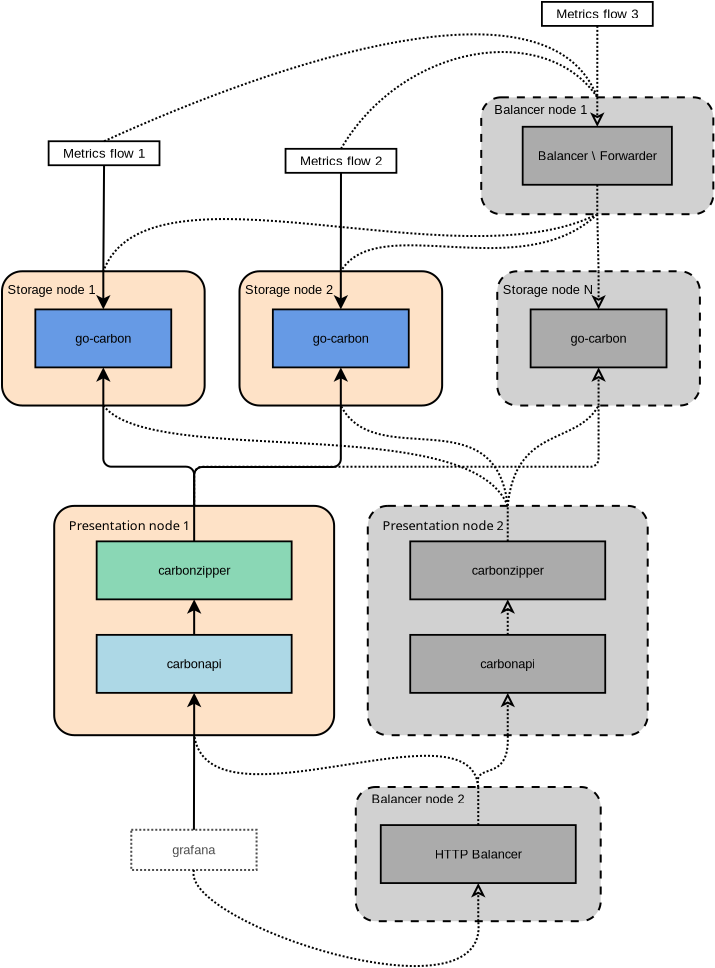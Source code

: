 <?xml version="1.0" encoding="UTF-8"?>
<dia:diagram xmlns:dia="http://www.lysator.liu.se/~alla/dia/">
  <dia:layer name="Фон" visible="true" active="true">
    <dia:group>
      <dia:group>
        <dia:object type="Standard - Box" version="0" id="O0">
          <dia:attribute name="obj_pos">
            <dia:point val="4.703,-133.332"/>
          </dia:attribute>
          <dia:attribute name="obj_bb">
            <dia:rectangle val="4.653,-133.382;11.018,-131.272"/>
          </dia:attribute>
          <dia:attribute name="elem_corner">
            <dia:point val="4.703,-133.332"/>
          </dia:attribute>
          <dia:attribute name="elem_width">
            <dia:real val="6.265"/>
          </dia:attribute>
          <dia:attribute name="elem_height">
            <dia:real val="2.01"/>
          </dia:attribute>
          <dia:attribute name="border_width">
            <dia:real val="0.1"/>
          </dia:attribute>
          <dia:attribute name="border_color">
            <dia:color val="#4d4d4d"/>
          </dia:attribute>
          <dia:attribute name="show_background">
            <dia:boolean val="true"/>
          </dia:attribute>
          <dia:attribute name="line_style">
            <dia:enum val="4"/>
          </dia:attribute>
        </dia:object>
        <dia:object type="Standard - Text" version="1" id="O1">
          <dia:attribute name="obj_pos">
            <dia:point val="7.835,-132.327"/>
          </dia:attribute>
          <dia:attribute name="obj_bb">
            <dia:rectangle val="6.753,-132.684;8.918,-131.969"/>
          </dia:attribute>
          <dia:attribute name="text">
            <dia:composite type="text">
              <dia:attribute name="string">
                <dia:string>#grafana#</dia:string>
              </dia:attribute>
              <dia:attribute name="font">
                <dia:font family="Arial" style="0" name="Helvetica"/>
              </dia:attribute>
              <dia:attribute name="height">
                <dia:real val="0.8"/>
              </dia:attribute>
              <dia:attribute name="pos">
                <dia:point val="7.835,-132.104"/>
              </dia:attribute>
              <dia:attribute name="color">
                <dia:color val="#4d4d4d"/>
              </dia:attribute>
              <dia:attribute name="alignment">
                <dia:enum val="1"/>
              </dia:attribute>
            </dia:composite>
          </dia:attribute>
          <dia:attribute name="valign">
            <dia:enum val="2"/>
          </dia:attribute>
          <dia:connections>
            <dia:connection handle="0" to="O0" connection="8"/>
          </dia:connections>
        </dia:object>
      </dia:group>
      <dia:object type="Standard - Line" version="0" id="O2">
        <dia:attribute name="obj_pos">
          <dia:point val="28.003,-169.955"/>
        </dia:attribute>
        <dia:attribute name="obj_bb">
          <dia:rectangle val="27.642,-170.005;28.365,-168.371"/>
        </dia:attribute>
        <dia:attribute name="conn_endpoints">
          <dia:point val="28.003,-169.955"/>
          <dia:point val="28.003,-168.483"/>
        </dia:attribute>
        <dia:attribute name="numcp">
          <dia:int val="1"/>
        </dia:attribute>
        <dia:attribute name="line_style">
          <dia:enum val="4"/>
        </dia:attribute>
        <dia:attribute name="end_arrow">
          <dia:enum val="22"/>
        </dia:attribute>
        <dia:attribute name="end_arrow_length">
          <dia:real val="0.5"/>
        </dia:attribute>
        <dia:attribute name="end_arrow_width">
          <dia:real val="0.5"/>
        </dia:attribute>
      </dia:object>
      <dia:object type="Standard - Line" version="0" id="O3">
        <dia:attribute name="obj_pos">
          <dia:point val="28.003,-165.583"/>
        </dia:attribute>
        <dia:attribute name="obj_bb">
          <dia:rectangle val="27.953,-165.633;28.053,-164.06"/>
        </dia:attribute>
        <dia:attribute name="conn_endpoints">
          <dia:point val="28.003,-165.583"/>
          <dia:point val="28.003,-164.11"/>
        </dia:attribute>
        <dia:attribute name="numcp">
          <dia:int val="1"/>
        </dia:attribute>
        <dia:attribute name="line_style">
          <dia:enum val="4"/>
        </dia:attribute>
      </dia:object>
      <dia:group>
        <dia:object type="Standard - Box" version="0" id="O4">
          <dia:attribute name="obj_pos">
            <dia:point val="15.929,-135.472"/>
          </dia:attribute>
          <dia:attribute name="obj_bb">
            <dia:rectangle val="15.879,-135.522;28.224,-128.711"/>
          </dia:attribute>
          <dia:attribute name="elem_corner">
            <dia:point val="15.929,-135.472"/>
          </dia:attribute>
          <dia:attribute name="elem_width">
            <dia:real val="12.245"/>
          </dia:attribute>
          <dia:attribute name="elem_height">
            <dia:real val="6.711"/>
          </dia:attribute>
          <dia:attribute name="border_width">
            <dia:real val="0.1"/>
          </dia:attribute>
          <dia:attribute name="inner_color">
            <dia:color val="#d1d1d1"/>
          </dia:attribute>
          <dia:attribute name="show_background">
            <dia:boolean val="true"/>
          </dia:attribute>
          <dia:attribute name="line_style">
            <dia:enum val="1"/>
          </dia:attribute>
          <dia:attribute name="dashlength">
            <dia:real val="0.4"/>
          </dia:attribute>
          <dia:attribute name="corner_radius">
            <dia:real val="1"/>
          </dia:attribute>
        </dia:object>
        <dia:object type="Standard - Text" version="1" id="O5">
          <dia:attribute name="obj_pos">
            <dia:point val="16.71,-134.651"/>
          </dia:attribute>
          <dia:attribute name="obj_bb">
            <dia:rectangle val="16.71,-135.231;21.363,-134.516"/>
          </dia:attribute>
          <dia:attribute name="text">
            <dia:composite type="text">
              <dia:attribute name="string">
                <dia:string>#Balancer node 2#</dia:string>
              </dia:attribute>
              <dia:attribute name="font">
                <dia:font family="Arial" style="0" name="Helvetica"/>
              </dia:attribute>
              <dia:attribute name="height">
                <dia:real val="0.8"/>
              </dia:attribute>
              <dia:attribute name="pos">
                <dia:point val="16.71,-134.651"/>
              </dia:attribute>
              <dia:attribute name="color">
                <dia:color val="#000000"/>
              </dia:attribute>
              <dia:attribute name="alignment">
                <dia:enum val="0"/>
              </dia:attribute>
            </dia:composite>
          </dia:attribute>
          <dia:attribute name="valign">
            <dia:enum val="3"/>
          </dia:attribute>
        </dia:object>
        <dia:group>
          <dia:object type="Standard - Box" version="0" id="O6">
            <dia:attribute name="obj_pos">
              <dia:point val="17.177,-133.567"/>
            </dia:attribute>
            <dia:attribute name="obj_bb">
              <dia:rectangle val="17.132,-133.612;26.972,-130.622"/>
            </dia:attribute>
            <dia:attribute name="elem_corner">
              <dia:point val="17.177,-133.567"/>
            </dia:attribute>
            <dia:attribute name="elem_width">
              <dia:real val="9.75"/>
            </dia:attribute>
            <dia:attribute name="elem_height">
              <dia:real val="2.9"/>
            </dia:attribute>
            <dia:attribute name="border_width">
              <dia:real val="0.09"/>
            </dia:attribute>
            <dia:attribute name="inner_color">
              <dia:color val="#ababab"/>
            </dia:attribute>
            <dia:attribute name="show_background">
              <dia:boolean val="true"/>
            </dia:attribute>
          </dia:object>
          <dia:object type="Standard - Text" version="1" id="O7">
            <dia:attribute name="obj_pos">
              <dia:point val="22.052,-132.117"/>
            </dia:attribute>
            <dia:attribute name="obj_bb">
              <dia:rectangle val="19.867,-132.474;24.237,-131.759"/>
            </dia:attribute>
            <dia:attribute name="text">
              <dia:composite type="text">
                <dia:attribute name="string">
                  <dia:string>#HTTP Balancer#</dia:string>
                </dia:attribute>
                <dia:attribute name="font">
                  <dia:font family="Arial" style="0" name="Helvetica"/>
                </dia:attribute>
                <dia:attribute name="height">
                  <dia:real val="0.8"/>
                </dia:attribute>
                <dia:attribute name="pos">
                  <dia:point val="22.052,-131.894"/>
                </dia:attribute>
                <dia:attribute name="color">
                  <dia:color val="#000000"/>
                </dia:attribute>
                <dia:attribute name="alignment">
                  <dia:enum val="1"/>
                </dia:attribute>
              </dia:composite>
            </dia:attribute>
            <dia:attribute name="valign">
              <dia:enum val="2"/>
            </dia:attribute>
            <dia:connections>
              <dia:connection handle="0" to="O6" connection="8"/>
            </dia:connections>
          </dia:object>
        </dia:group>
        <dia:object type="Standard - Line" version="0" id="O8">
          <dia:attribute name="obj_pos">
            <dia:point val="22.052,-133.567"/>
          </dia:attribute>
          <dia:attribute name="obj_bb">
            <dia:rectangle val="22.002,-135.522;22.102,-133.517"/>
          </dia:attribute>
          <dia:attribute name="conn_endpoints">
            <dia:point val="22.052,-133.567"/>
            <dia:point val="22.052,-135.472"/>
          </dia:attribute>
          <dia:attribute name="numcp">
            <dia:int val="1"/>
          </dia:attribute>
          <dia:attribute name="line_style">
            <dia:enum val="4"/>
          </dia:attribute>
          <dia:connections>
            <dia:connection handle="1" to="O4" connection="1"/>
          </dia:connections>
        </dia:object>
        <dia:object type="Standard - Line" version="0" id="O9">
          <dia:attribute name="obj_pos">
            <dia:point val="22.052,-128.761"/>
          </dia:attribute>
          <dia:attribute name="obj_bb">
            <dia:rectangle val="21.69,-130.778;22.413,-128.711"/>
          </dia:attribute>
          <dia:attribute name="conn_endpoints">
            <dia:point val="22.052,-128.761"/>
            <dia:point val="22.052,-130.667"/>
          </dia:attribute>
          <dia:attribute name="numcp">
            <dia:int val="1"/>
          </dia:attribute>
          <dia:attribute name="line_style">
            <dia:enum val="4"/>
          </dia:attribute>
          <dia:attribute name="end_arrow">
            <dia:enum val="23"/>
          </dia:attribute>
          <dia:attribute name="end_arrow_length">
            <dia:real val="0.5"/>
          </dia:attribute>
          <dia:attribute name="end_arrow_width">
            <dia:real val="0.5"/>
          </dia:attribute>
          <dia:connections>
            <dia:connection handle="0" to="O4" connection="6"/>
          </dia:connections>
        </dia:object>
      </dia:group>
      <dia:group>
        <dia:object type="Standard - Box" version="0" id="O10">
          <dia:attribute name="obj_pos">
            <dia:point val="0.57,-167.759"/>
          </dia:attribute>
          <dia:attribute name="obj_bb">
            <dia:rectangle val="0.525,-167.804;6.159,-166.514"/>
          </dia:attribute>
          <dia:attribute name="elem_corner">
            <dia:point val="0.57,-167.759"/>
          </dia:attribute>
          <dia:attribute name="elem_width">
            <dia:real val="5.544"/>
          </dia:attribute>
          <dia:attribute name="elem_height">
            <dia:real val="1.2"/>
          </dia:attribute>
          <dia:attribute name="border_width">
            <dia:real val="0.09"/>
          </dia:attribute>
          <dia:attribute name="show_background">
            <dia:boolean val="true"/>
          </dia:attribute>
        </dia:object>
        <dia:object type="Standard - Text" version="1" id="O11">
          <dia:attribute name="obj_pos">
            <dia:point val="3.342,-167.159"/>
          </dia:attribute>
          <dia:attribute name="obj_bb">
            <dia:rectangle val="1.316,-167.529;5.368,-166.789"/>
          </dia:attribute>
          <dia:attribute name="text">
            <dia:composite type="text">
              <dia:attribute name="string">
                <dia:string>#Metrics flow 1#</dia:string>
              </dia:attribute>
              <dia:attribute name="font">
                <dia:font family="Arial" style="0" name="Helvetica"/>
              </dia:attribute>
              <dia:attribute name="height">
                <dia:real val="0.828"/>
              </dia:attribute>
              <dia:attribute name="pos">
                <dia:point val="3.342,-166.929"/>
              </dia:attribute>
              <dia:attribute name="color">
                <dia:color val="#000000"/>
              </dia:attribute>
              <dia:attribute name="alignment">
                <dia:enum val="1"/>
              </dia:attribute>
            </dia:composite>
          </dia:attribute>
          <dia:attribute name="valign">
            <dia:enum val="2"/>
          </dia:attribute>
          <dia:connections>
            <dia:connection handle="0" to="O10" connection="8"/>
          </dia:connections>
        </dia:object>
      </dia:group>
      <dia:group>
        <dia:object type="Standard - Box" version="0" id="O12">
          <dia:attribute name="obj_pos">
            <dia:point val="12.416,-167.38"/>
          </dia:attribute>
          <dia:attribute name="obj_bb">
            <dia:rectangle val="12.371,-167.425;18.005,-166.136"/>
          </dia:attribute>
          <dia:attribute name="elem_corner">
            <dia:point val="12.416,-167.38"/>
          </dia:attribute>
          <dia:attribute name="elem_width">
            <dia:real val="5.544"/>
          </dia:attribute>
          <dia:attribute name="elem_height">
            <dia:real val="1.2"/>
          </dia:attribute>
          <dia:attribute name="border_width">
            <dia:real val="0.09"/>
          </dia:attribute>
          <dia:attribute name="show_background">
            <dia:boolean val="true"/>
          </dia:attribute>
        </dia:object>
        <dia:object type="Standard - Text" version="1" id="O13">
          <dia:attribute name="obj_pos">
            <dia:point val="15.188,-166.781"/>
          </dia:attribute>
          <dia:attribute name="obj_bb">
            <dia:rectangle val="13.162,-167.151;17.214,-166.411"/>
          </dia:attribute>
          <dia:attribute name="text">
            <dia:composite type="text">
              <dia:attribute name="string">
                <dia:string>#Metrics flow 2#</dia:string>
              </dia:attribute>
              <dia:attribute name="font">
                <dia:font family="Arial" style="0" name="Helvetica"/>
              </dia:attribute>
              <dia:attribute name="height">
                <dia:real val="0.828"/>
              </dia:attribute>
              <dia:attribute name="pos">
                <dia:point val="15.188,-166.551"/>
              </dia:attribute>
              <dia:attribute name="color">
                <dia:color val="#000000"/>
              </dia:attribute>
              <dia:attribute name="alignment">
                <dia:enum val="1"/>
              </dia:attribute>
            </dia:composite>
          </dia:attribute>
          <dia:attribute name="valign">
            <dia:enum val="2"/>
          </dia:attribute>
          <dia:connections>
            <dia:connection handle="0" to="O12" connection="8"/>
          </dia:connections>
        </dia:object>
      </dia:group>
      <dia:object type="Standard - Line" version="0" id="O14">
        <dia:attribute name="obj_pos">
          <dia:point val="3.305,-154.546"/>
        </dia:attribute>
        <dia:attribute name="obj_bb">
          <dia:rectangle val="2.943,-156.563;3.666,-154.496"/>
        </dia:attribute>
        <dia:attribute name="conn_endpoints">
          <dia:point val="3.305,-154.546"/>
          <dia:point val="3.305,-156.451"/>
        </dia:attribute>
        <dia:attribute name="numcp">
          <dia:int val="1"/>
        </dia:attribute>
        <dia:attribute name="end_arrow">
          <dia:enum val="22"/>
        </dia:attribute>
        <dia:attribute name="end_arrow_length">
          <dia:real val="0.5"/>
        </dia:attribute>
        <dia:attribute name="end_arrow_width">
          <dia:real val="0.5"/>
        </dia:attribute>
      </dia:object>
      <dia:object type="Standard - Line" version="0" id="O15">
        <dia:attribute name="obj_pos">
          <dia:point val="3.305,-161.257"/>
        </dia:attribute>
        <dia:attribute name="obj_bb">
          <dia:rectangle val="2.943,-161.307;3.666,-159.24"/>
        </dia:attribute>
        <dia:attribute name="conn_endpoints">
          <dia:point val="3.305,-161.257"/>
          <dia:point val="3.305,-159.351"/>
        </dia:attribute>
        <dia:attribute name="numcp">
          <dia:int val="1"/>
        </dia:attribute>
        <dia:attribute name="end_arrow">
          <dia:enum val="22"/>
        </dia:attribute>
        <dia:attribute name="end_arrow_length">
          <dia:real val="0.5"/>
        </dia:attribute>
        <dia:attribute name="end_arrow_width">
          <dia:real val="0.5"/>
        </dia:attribute>
      </dia:object>
      <dia:object type="Standard - ZigZagLine" version="1" id="O16">
        <dia:attribute name="obj_pos">
          <dia:point val="7.847,-149.527"/>
        </dia:attribute>
        <dia:attribute name="obj_bb">
          <dia:rectangle val="3.255,-154.596;7.897,-149.477"/>
        </dia:attribute>
        <dia:attribute name="orth_points">
          <dia:point val="7.847,-149.527"/>
          <dia:point val="7.847,-151.486"/>
          <dia:point val="3.305,-151.486"/>
          <dia:point val="3.305,-154.546"/>
        </dia:attribute>
        <dia:attribute name="orth_orient">
          <dia:enum val="1"/>
          <dia:enum val="0"/>
          <dia:enum val="1"/>
        </dia:attribute>
        <dia:attribute name="autorouting">
          <dia:boolean val="false"/>
        </dia:attribute>
        <dia:attribute name="corner_radius">
          <dia:real val="0.4"/>
        </dia:attribute>
      </dia:object>
      <dia:object type="Standard - ZigZagLine" version="1" id="O17">
        <dia:attribute name="obj_pos">
          <dia:point val="7.847,-149.527"/>
        </dia:attribute>
        <dia:attribute name="obj_bb">
          <dia:rectangle val="7.797,-154.596;15.23,-149.477"/>
        </dia:attribute>
        <dia:attribute name="orth_points">
          <dia:point val="7.847,-149.527"/>
          <dia:point val="7.847,-151.471"/>
          <dia:point val="15.18,-151.471"/>
          <dia:point val="15.18,-154.546"/>
        </dia:attribute>
        <dia:attribute name="orth_orient">
          <dia:enum val="1"/>
          <dia:enum val="0"/>
          <dia:enum val="1"/>
        </dia:attribute>
        <dia:attribute name="autorouting">
          <dia:boolean val="false"/>
        </dia:attribute>
        <dia:attribute name="corner_radius">
          <dia:real val="0.4"/>
        </dia:attribute>
      </dia:object>
      <dia:object type="Standard - ZigZagLine" version="1" id="O18">
        <dia:attribute name="obj_pos">
          <dia:point val="7.847,-149.527"/>
        </dia:attribute>
        <dia:attribute name="obj_bb">
          <dia:rectangle val="7.797,-154.596;28.118,-149.477"/>
        </dia:attribute>
        <dia:attribute name="orth_points">
          <dia:point val="7.847,-149.527"/>
          <dia:point val="7.847,-151.483"/>
          <dia:point val="28.068,-151.483"/>
          <dia:point val="28.068,-154.546"/>
        </dia:attribute>
        <dia:attribute name="orth_orient">
          <dia:enum val="1"/>
          <dia:enum val="0"/>
          <dia:enum val="1"/>
        </dia:attribute>
        <dia:attribute name="autorouting">
          <dia:boolean val="false"/>
        </dia:attribute>
        <dia:attribute name="line_style">
          <dia:enum val="4"/>
        </dia:attribute>
        <dia:attribute name="corner_radius">
          <dia:real val="0.4"/>
        </dia:attribute>
      </dia:object>
      <dia:object type="Standard - BezierLine" version="0" id="O19">
        <dia:attribute name="obj_pos">
          <dia:point val="23.526,-149.527"/>
        </dia:attribute>
        <dia:attribute name="obj_bb">
          <dia:rectangle val="15.112,-154.613;23.581,-149.472"/>
        </dia:attribute>
        <dia:attribute name="bez_points">
          <dia:point val="23.526,-149.527"/>
          <dia:point val="22.919,-155.001"/>
          <dia:point val="16.898,-151.173"/>
          <dia:point val="15.18,-154.546"/>
        </dia:attribute>
        <dia:attribute name="corner_types">
          <dia:enum val="0"/>
          <dia:enum val="0"/>
        </dia:attribute>
        <dia:attribute name="line_style">
          <dia:enum val="4"/>
        </dia:attribute>
      </dia:object>
      <dia:object type="Standard - BezierLine" version="0" id="O20">
        <dia:attribute name="obj_pos">
          <dia:point val="23.526,-149.527"/>
        </dia:attribute>
        <dia:attribute name="obj_bb">
          <dia:rectangle val="23.471,-154.614;28.136,-149.473"/>
        </dia:attribute>
        <dia:attribute name="bez_points">
          <dia:point val="23.526,-149.527"/>
          <dia:point val="23.919,-153.551"/>
          <dia:point val="26.985,-152.54"/>
          <dia:point val="28.068,-154.546"/>
        </dia:attribute>
        <dia:attribute name="corner_types">
          <dia:enum val="0"/>
          <dia:enum val="0"/>
        </dia:attribute>
        <dia:attribute name="line_style">
          <dia:enum val="4"/>
        </dia:attribute>
      </dia:object>
      <dia:object type="Standard - BezierLine" version="0" id="O21">
        <dia:attribute name="obj_pos">
          <dia:point val="23.526,-149.527"/>
        </dia:attribute>
        <dia:attribute name="obj_bb">
          <dia:rectangle val="3.234,-154.616;23.591,-149.462"/>
        </dia:attribute>
        <dia:attribute name="bez_points">
          <dia:point val="23.526,-149.527"/>
          <dia:point val="21.594,-154.301"/>
          <dia:point val="5.733,-151.374"/>
          <dia:point val="3.305,-154.546"/>
        </dia:attribute>
        <dia:attribute name="corner_types">
          <dia:enum val="0"/>
          <dia:enum val="0"/>
        </dia:attribute>
        <dia:attribute name="line_style">
          <dia:enum val="4"/>
        </dia:attribute>
      </dia:object>
      <dia:object type="Standard - BezierLine" version="0" id="O22">
        <dia:attribute name="obj_pos">
          <dia:point val="22.052,-135.472"/>
        </dia:attribute>
        <dia:attribute name="obj_bb">
          <dia:rectangle val="7.79,-138.119;22.105,-135.418"/>
        </dia:attribute>
        <dia:attribute name="bez_points">
          <dia:point val="22.052,-135.472"/>
          <dia:point val="21.69,-139.875"/>
          <dia:point val="8.554,-133.016"/>
          <dia:point val="7.847,-138.063"/>
        </dia:attribute>
        <dia:attribute name="corner_types">
          <dia:enum val="0"/>
          <dia:enum val="0"/>
        </dia:attribute>
        <dia:attribute name="line_style">
          <dia:enum val="4"/>
        </dia:attribute>
      </dia:object>
      <dia:object type="Standard - BezierLine" version="0" id="O23">
        <dia:attribute name="obj_pos">
          <dia:point val="22.052,-135.472"/>
        </dia:attribute>
        <dia:attribute name="obj_bb">
          <dia:rectangle val="21.971,-138.115;23.581,-135.413"/>
        </dia:attribute>
        <dia:attribute name="bez_points">
          <dia:point val="22.052,-135.472"/>
          <dia:point val="21.76,-136.821"/>
          <dia:point val="23.649,-135.565"/>
          <dia:point val="23.526,-138.063"/>
        </dia:attribute>
        <dia:attribute name="corner_types">
          <dia:enum val="0"/>
          <dia:enum val="0"/>
        </dia:attribute>
        <dia:attribute name="line_style">
          <dia:enum val="4"/>
        </dia:attribute>
      </dia:object>
      <dia:object type="Standard - BezierLine" version="0" id="O24">
        <dia:attribute name="obj_pos">
          <dia:point val="7.835,-131.322"/>
        </dia:attribute>
        <dia:attribute name="obj_bb">
          <dia:rectangle val="7.763,-131.383;22.12,-126.468"/>
        </dia:attribute>
        <dia:attribute name="bez_points">
          <dia:point val="7.835,-131.322"/>
          <dia:point val="7.137,-128.685"/>
          <dia:point val="22.672,-123.557"/>
          <dia:point val="22.052,-128.761"/>
        </dia:attribute>
        <dia:attribute name="corner_types">
          <dia:enum val="0"/>
          <dia:enum val="0"/>
        </dia:attribute>
        <dia:attribute name="line_style">
          <dia:enum val="4"/>
        </dia:attribute>
      </dia:object>
      <dia:object type="Standard - Line" version="0" id="O25">
        <dia:attribute name="obj_pos">
          <dia:point val="7.835,-133.332"/>
        </dia:attribute>
        <dia:attribute name="obj_bb">
          <dia:rectangle val="7.785,-138.113;7.897,-133.282"/>
        </dia:attribute>
        <dia:attribute name="conn_endpoints">
          <dia:point val="7.835,-133.332"/>
          <dia:point val="7.847,-138.063"/>
        </dia:attribute>
        <dia:attribute name="numcp">
          <dia:int val="1"/>
        </dia:attribute>
      </dia:object>
      <dia:object type="Standard - Line" version="0" id="O26">
        <dia:attribute name="obj_pos">
          <dia:point val="28.003,-164.11"/>
        </dia:attribute>
        <dia:attribute name="obj_bb">
          <dia:rectangle val="27.952,-164.161;28.119,-161.206"/>
        </dia:attribute>
        <dia:attribute name="conn_endpoints">
          <dia:point val="28.003,-164.11"/>
          <dia:point val="28.068,-161.257"/>
        </dia:attribute>
        <dia:attribute name="numcp">
          <dia:int val="1"/>
        </dia:attribute>
        <dia:attribute name="line_style">
          <dia:enum val="4"/>
        </dia:attribute>
      </dia:object>
      <dia:object type="Standard - BezierLine" version="0" id="O27">
        <dia:attribute name="obj_pos">
          <dia:point val="28.003,-164.11"/>
        </dia:attribute>
        <dia:attribute name="obj_bb">
          <dia:rectangle val="3.24,-164.177;28.07,-161.193"/>
        </dia:attribute>
        <dia:attribute name="bez_points">
          <dia:point val="28.003,-164.11"/>
          <dia:point val="20.99,-160.593"/>
          <dia:point val="5.54,-167.223"/>
          <dia:point val="3.305,-161.257"/>
        </dia:attribute>
        <dia:attribute name="corner_types">
          <dia:enum val="0"/>
          <dia:enum val="0"/>
        </dia:attribute>
        <dia:attribute name="line_style">
          <dia:enum val="4"/>
        </dia:attribute>
      </dia:object>
      <dia:object type="Standard - BezierLine" version="0" id="O28">
        <dia:attribute name="obj_pos">
          <dia:point val="28.003,-164.11"/>
        </dia:attribute>
        <dia:attribute name="obj_bb">
          <dia:rectangle val="15.111,-164.181;28.074,-161.188"/>
        </dia:attribute>
        <dia:attribute name="bez_points">
          <dia:point val="28.003,-164.11"/>
          <dia:point val="24.143,-160.467"/>
          <dia:point val="17.039,-164.335"/>
          <dia:point val="15.18,-161.257"/>
        </dia:attribute>
        <dia:attribute name="corner_types">
          <dia:enum val="0"/>
          <dia:enum val="0"/>
        </dia:attribute>
        <dia:attribute name="line_style">
          <dia:enum val="4"/>
        </dia:attribute>
      </dia:object>
      <dia:object type="Standard - Line" version="0" id="O29">
        <dia:attribute name="obj_pos">
          <dia:point val="15.188,-166.181"/>
        </dia:attribute>
        <dia:attribute name="obj_bb">
          <dia:rectangle val="15.13,-166.231;15.238,-161.207"/>
        </dia:attribute>
        <dia:attribute name="conn_endpoints">
          <dia:point val="15.188,-166.181"/>
          <dia:point val="15.18,-161.257"/>
        </dia:attribute>
        <dia:attribute name="numcp">
          <dia:int val="1"/>
        </dia:attribute>
      </dia:object>
      <dia:object type="Standard - Line" version="0" id="O30">
        <dia:attribute name="obj_pos">
          <dia:point val="3.342,-166.559"/>
        </dia:attribute>
        <dia:attribute name="obj_bb">
          <dia:rectangle val="3.254,-166.609;3.392,-161.207"/>
        </dia:attribute>
        <dia:attribute name="conn_endpoints">
          <dia:point val="3.342,-166.559"/>
          <dia:point val="3.305,-161.257"/>
        </dia:attribute>
        <dia:attribute name="numcp">
          <dia:int val="1"/>
        </dia:attribute>
      </dia:object>
      <dia:group>
        <dia:object type="Standard - Box" version="0" id="O31">
          <dia:attribute name="obj_pos">
            <dia:point val="25.234,-174.726"/>
          </dia:attribute>
          <dia:attribute name="obj_bb">
            <dia:rectangle val="25.189,-174.771;30.823,-173.481"/>
          </dia:attribute>
          <dia:attribute name="elem_corner">
            <dia:point val="25.234,-174.726"/>
          </dia:attribute>
          <dia:attribute name="elem_width">
            <dia:real val="5.544"/>
          </dia:attribute>
          <dia:attribute name="elem_height">
            <dia:real val="1.2"/>
          </dia:attribute>
          <dia:attribute name="border_width">
            <dia:real val="0.09"/>
          </dia:attribute>
          <dia:attribute name="show_background">
            <dia:boolean val="true"/>
          </dia:attribute>
        </dia:object>
        <dia:object type="Standard - Text" version="1" id="O32">
          <dia:attribute name="obj_pos">
            <dia:point val="28.006,-174.126"/>
          </dia:attribute>
          <dia:attribute name="obj_bb">
            <dia:rectangle val="25.98,-174.496;30.032,-173.756"/>
          </dia:attribute>
          <dia:attribute name="text">
            <dia:composite type="text">
              <dia:attribute name="string">
                <dia:string>#Metrics flow 3#</dia:string>
              </dia:attribute>
              <dia:attribute name="font">
                <dia:font family="Arial" style="0" name="Helvetica"/>
              </dia:attribute>
              <dia:attribute name="height">
                <dia:real val="0.828"/>
              </dia:attribute>
              <dia:attribute name="pos">
                <dia:point val="28.006,-173.896"/>
              </dia:attribute>
              <dia:attribute name="color">
                <dia:color val="#000000"/>
              </dia:attribute>
              <dia:attribute name="alignment">
                <dia:enum val="1"/>
              </dia:attribute>
            </dia:composite>
          </dia:attribute>
          <dia:attribute name="valign">
            <dia:enum val="2"/>
          </dia:attribute>
          <dia:connections>
            <dia:connection handle="0" to="O31" connection="8"/>
          </dia:connections>
        </dia:object>
      </dia:group>
      <dia:object type="Standard - Line" version="0" id="O33">
        <dia:attribute name="obj_pos">
          <dia:point val="28.006,-173.526"/>
        </dia:attribute>
        <dia:attribute name="obj_bb">
          <dia:rectangle val="27.953,-173.576;28.056,-169.905"/>
        </dia:attribute>
        <dia:attribute name="conn_endpoints">
          <dia:point val="28.006,-173.526"/>
          <dia:point val="28.003,-169.955"/>
        </dia:attribute>
        <dia:attribute name="numcp">
          <dia:int val="1"/>
        </dia:attribute>
        <dia:attribute name="line_style">
          <dia:enum val="4"/>
        </dia:attribute>
      </dia:object>
      <dia:object type="Standard - BezierLine" version="0" id="O34">
        <dia:attribute name="obj_pos">
          <dia:point val="3.342,-167.759"/>
        </dia:attribute>
        <dia:attribute name="obj_bb">
          <dia:rectangle val="3.276,-173.153;28.068,-167.692"/>
        </dia:attribute>
        <dia:attribute name="bez_points">
          <dia:point val="3.342,-167.759"/>
          <dia:point val="12.33,-171.86"/>
          <dia:point val="25.615,-176.232"/>
          <dia:point val="28.003,-169.955"/>
        </dia:attribute>
        <dia:attribute name="corner_types">
          <dia:enum val="0"/>
          <dia:enum val="0"/>
        </dia:attribute>
        <dia:attribute name="line_style">
          <dia:enum val="4"/>
        </dia:attribute>
      </dia:object>
      <dia:object type="Standard - BezierLine" version="0" id="O35">
        <dia:attribute name="obj_pos">
          <dia:point val="15.188,-167.38"/>
        </dia:attribute>
        <dia:attribute name="obj_bb">
          <dia:rectangle val="15.12,-172.271;28.073,-167.312"/>
        </dia:attribute>
        <dia:attribute name="bez_points">
          <dia:point val="15.188,-167.38"/>
          <dia:point val="18.3,-172.701"/>
          <dia:point val="25.447,-173.752"/>
          <dia:point val="28.003,-169.955"/>
        </dia:attribute>
        <dia:attribute name="corner_types">
          <dia:enum val="0"/>
          <dia:enum val="0"/>
        </dia:attribute>
        <dia:attribute name="line_style">
          <dia:enum val="4"/>
        </dia:attribute>
      </dia:object>
      <dia:group>
        <dia:group>
          <dia:object type="Standard - Box" version="0" id="O36">
            <dia:attribute name="obj_pos">
              <dia:point val="0.849,-149.527"/>
            </dia:attribute>
            <dia:attribute name="obj_bb">
              <dia:rectangle val="0.799,-149.577;14.895,-138.013"/>
            </dia:attribute>
            <dia:attribute name="elem_corner">
              <dia:point val="0.849,-149.527"/>
            </dia:attribute>
            <dia:attribute name="elem_width">
              <dia:real val="13.996"/>
            </dia:attribute>
            <dia:attribute name="elem_height">
              <dia:real val="11.465"/>
            </dia:attribute>
            <dia:attribute name="border_width">
              <dia:real val="0.1"/>
            </dia:attribute>
            <dia:attribute name="inner_color">
              <dia:color val="#fee2c7"/>
            </dia:attribute>
            <dia:attribute name="show_background">
              <dia:boolean val="true"/>
            </dia:attribute>
            <dia:attribute name="corner_radius">
              <dia:real val="1"/>
            </dia:attribute>
          </dia:object>
          <dia:group>
            <dia:object type="Standard - Box" version="0" id="O37">
              <dia:attribute name="obj_pos">
                <dia:point val="2.972,-143.078"/>
              </dia:attribute>
              <dia:attribute name="obj_bb">
                <dia:rectangle val="2.927,-143.123;12.767,-140.133"/>
              </dia:attribute>
              <dia:attribute name="elem_corner">
                <dia:point val="2.972,-143.078"/>
              </dia:attribute>
              <dia:attribute name="elem_width">
                <dia:real val="9.75"/>
              </dia:attribute>
              <dia:attribute name="elem_height">
                <dia:real val="2.9"/>
              </dia:attribute>
              <dia:attribute name="border_width">
                <dia:real val="0.09"/>
              </dia:attribute>
              <dia:attribute name="inner_color">
                <dia:color val="#add8e6"/>
              </dia:attribute>
              <dia:attribute name="show_background">
                <dia:boolean val="true"/>
              </dia:attribute>
            </dia:object>
            <dia:object type="Standard - Text" version="1" id="O38">
              <dia:attribute name="obj_pos">
                <dia:point val="7.847,-141.628"/>
              </dia:attribute>
              <dia:attribute name="obj_bb">
                <dia:rectangle val="6.444,-141.986;9.249,-141.271"/>
              </dia:attribute>
              <dia:attribute name="text">
                <dia:composite type="text">
                  <dia:attribute name="string">
                    <dia:string>#carbonapi#</dia:string>
                  </dia:attribute>
                  <dia:attribute name="font">
                    <dia:font family="Arial" style="0" name="Helvetica"/>
                  </dia:attribute>
                  <dia:attribute name="height">
                    <dia:real val="0.8"/>
                  </dia:attribute>
                  <dia:attribute name="pos">
                    <dia:point val="7.847,-141.406"/>
                  </dia:attribute>
                  <dia:attribute name="color">
                    <dia:color val="#000000"/>
                  </dia:attribute>
                  <dia:attribute name="alignment">
                    <dia:enum val="1"/>
                  </dia:attribute>
                </dia:composite>
              </dia:attribute>
              <dia:attribute name="valign">
                <dia:enum val="2"/>
              </dia:attribute>
              <dia:connections>
                <dia:connection handle="0" to="O37" connection="8"/>
              </dia:connections>
            </dia:object>
          </dia:group>
          <dia:object type="Standard - Text" version="1" id="O39">
            <dia:attribute name="obj_pos">
              <dia:point val="1.58,-148.304"/>
            </dia:attribute>
            <dia:attribute name="obj_bb">
              <dia:rectangle val="1.58,-148.944;7.245,-148.172"/>
            </dia:attribute>
            <dia:attribute name="text">
              <dia:composite type="text">
                <dia:attribute name="string">
                  <dia:string>#Presentation node 1#</dia:string>
                </dia:attribute>
                <dia:attribute name="font">
                  <dia:font family="sans" style="0" name="Helvetica"/>
                </dia:attribute>
                <dia:attribute name="height">
                  <dia:real val="0.8"/>
                </dia:attribute>
                <dia:attribute name="pos">
                  <dia:point val="1.58,-148.304"/>
                </dia:attribute>
                <dia:attribute name="color">
                  <dia:color val="#000000"/>
                </dia:attribute>
                <dia:attribute name="alignment">
                  <dia:enum val="0"/>
                </dia:attribute>
              </dia:composite>
            </dia:attribute>
            <dia:attribute name="valign">
              <dia:enum val="3"/>
            </dia:attribute>
          </dia:object>
          <dia:object type="Standard - Line" version="0" id="O40">
            <dia:attribute name="obj_pos">
              <dia:point val="7.847,-147.753"/>
            </dia:attribute>
            <dia:attribute name="obj_bb">
              <dia:rectangle val="7.797,-149.577;7.897,-147.703"/>
            </dia:attribute>
            <dia:attribute name="conn_endpoints">
              <dia:point val="7.847,-147.753"/>
              <dia:point val="7.847,-149.527"/>
            </dia:attribute>
            <dia:attribute name="numcp">
              <dia:int val="1"/>
            </dia:attribute>
            <dia:connections>
              <dia:connection handle="1" to="O36" connection="1"/>
            </dia:connections>
          </dia:object>
          <dia:object type="Standard - Line" version="0" id="O41">
            <dia:attribute name="obj_pos">
              <dia:point val="7.847,-143.078"/>
            </dia:attribute>
            <dia:attribute name="obj_bb">
              <dia:rectangle val="7.485,-144.965;8.208,-143.028"/>
            </dia:attribute>
            <dia:attribute name="conn_endpoints">
              <dia:point val="7.847,-143.078"/>
              <dia:point val="7.847,-144.853"/>
            </dia:attribute>
            <dia:attribute name="numcp">
              <dia:int val="1"/>
            </dia:attribute>
            <dia:attribute name="end_arrow">
              <dia:enum val="22"/>
            </dia:attribute>
            <dia:attribute name="end_arrow_length">
              <dia:real val="0.5"/>
            </dia:attribute>
            <dia:attribute name="end_arrow_width">
              <dia:real val="0.5"/>
            </dia:attribute>
          </dia:object>
          <dia:object type="Standard - Line" version="0" id="O42">
            <dia:attribute name="obj_pos">
              <dia:point val="7.847,-138.063"/>
            </dia:attribute>
            <dia:attribute name="obj_bb">
              <dia:rectangle val="7.485,-140.29;8.208,-138.013"/>
            </dia:attribute>
            <dia:attribute name="conn_endpoints">
              <dia:point val="7.847,-138.063"/>
              <dia:point val="7.847,-140.178"/>
            </dia:attribute>
            <dia:attribute name="numcp">
              <dia:int val="1"/>
            </dia:attribute>
            <dia:attribute name="end_arrow">
              <dia:enum val="22"/>
            </dia:attribute>
            <dia:attribute name="end_arrow_length">
              <dia:real val="0.5"/>
            </dia:attribute>
            <dia:attribute name="end_arrow_width">
              <dia:real val="0.5"/>
            </dia:attribute>
            <dia:connections>
              <dia:connection handle="0" to="O36" connection="6"/>
            </dia:connections>
          </dia:object>
          <dia:group>
            <dia:object type="Standard - Box" version="0" id="O43">
              <dia:attribute name="obj_pos">
                <dia:point val="2.972,-147.753"/>
              </dia:attribute>
              <dia:attribute name="obj_bb">
                <dia:rectangle val="2.927,-147.798;12.767,-144.808"/>
              </dia:attribute>
              <dia:attribute name="elem_corner">
                <dia:point val="2.972,-147.753"/>
              </dia:attribute>
              <dia:attribute name="elem_width">
                <dia:real val="9.75"/>
              </dia:attribute>
              <dia:attribute name="elem_height">
                <dia:real val="2.9"/>
              </dia:attribute>
              <dia:attribute name="border_width">
                <dia:real val="0.09"/>
              </dia:attribute>
              <dia:attribute name="inner_color">
                <dia:color val="#8ad7b5"/>
              </dia:attribute>
              <dia:attribute name="show_background">
                <dia:boolean val="true"/>
              </dia:attribute>
            </dia:object>
            <dia:object type="Standard - Text" version="1" id="O44">
              <dia:attribute name="obj_pos">
                <dia:point val="7.847,-146.303"/>
              </dia:attribute>
              <dia:attribute name="obj_bb">
                <dia:rectangle val="6.0,-146.66;9.693,-145.945"/>
              </dia:attribute>
              <dia:attribute name="text">
                <dia:composite type="text">
                  <dia:attribute name="string">
                    <dia:string>#carbonzipper#</dia:string>
                  </dia:attribute>
                  <dia:attribute name="font">
                    <dia:font family="Arial" style="0" name="Helvetica"/>
                  </dia:attribute>
                  <dia:attribute name="height">
                    <dia:real val="0.8"/>
                  </dia:attribute>
                  <dia:attribute name="pos">
                    <dia:point val="7.847,-146.08"/>
                  </dia:attribute>
                  <dia:attribute name="color">
                    <dia:color val="#000000"/>
                  </dia:attribute>
                  <dia:attribute name="alignment">
                    <dia:enum val="1"/>
                  </dia:attribute>
                </dia:composite>
              </dia:attribute>
              <dia:attribute name="valign">
                <dia:enum val="2"/>
              </dia:attribute>
              <dia:connections>
                <dia:connection handle="0" to="O43" connection="8"/>
              </dia:connections>
            </dia:object>
          </dia:group>
        </dia:group>
        <dia:group>
          <dia:object type="Standard - Box" version="0" id="O45">
            <dia:attribute name="obj_pos">
              <dia:point val="16.528,-149.527"/>
            </dia:attribute>
            <dia:attribute name="obj_bb">
              <dia:rectangle val="16.478,-149.577;30.573,-138.013"/>
            </dia:attribute>
            <dia:attribute name="elem_corner">
              <dia:point val="16.528,-149.527"/>
            </dia:attribute>
            <dia:attribute name="elem_width">
              <dia:real val="13.996"/>
            </dia:attribute>
            <dia:attribute name="elem_height">
              <dia:real val="11.465"/>
            </dia:attribute>
            <dia:attribute name="border_width">
              <dia:real val="0.1"/>
            </dia:attribute>
            <dia:attribute name="inner_color">
              <dia:color val="#d1d1d1"/>
            </dia:attribute>
            <dia:attribute name="show_background">
              <dia:boolean val="true"/>
            </dia:attribute>
            <dia:attribute name="line_style">
              <dia:enum val="1"/>
            </dia:attribute>
            <dia:attribute name="dashlength">
              <dia:real val="0.4"/>
            </dia:attribute>
            <dia:attribute name="corner_radius">
              <dia:real val="1"/>
            </dia:attribute>
          </dia:object>
          <dia:group>
            <dia:object type="Standard - Box" version="0" id="O46">
              <dia:attribute name="obj_pos">
                <dia:point val="18.651,-143.078"/>
              </dia:attribute>
              <dia:attribute name="obj_bb">
                <dia:rectangle val="18.606,-143.123;28.446,-140.133"/>
              </dia:attribute>
              <dia:attribute name="elem_corner">
                <dia:point val="18.651,-143.078"/>
              </dia:attribute>
              <dia:attribute name="elem_width">
                <dia:real val="9.75"/>
              </dia:attribute>
              <dia:attribute name="elem_height">
                <dia:real val="2.9"/>
              </dia:attribute>
              <dia:attribute name="border_width">
                <dia:real val="0.09"/>
              </dia:attribute>
              <dia:attribute name="inner_color">
                <dia:color val="#ababab"/>
              </dia:attribute>
              <dia:attribute name="show_background">
                <dia:boolean val="true"/>
              </dia:attribute>
            </dia:object>
            <dia:object type="Standard - Text" version="1" id="O47">
              <dia:attribute name="obj_pos">
                <dia:point val="23.526,-141.628"/>
              </dia:attribute>
              <dia:attribute name="obj_bb">
                <dia:rectangle val="22.123,-141.986;24.928,-141.271"/>
              </dia:attribute>
              <dia:attribute name="text">
                <dia:composite type="text">
                  <dia:attribute name="string">
                    <dia:string>#carbonapi#</dia:string>
                  </dia:attribute>
                  <dia:attribute name="font">
                    <dia:font family="Arial" style="0" name="Helvetica"/>
                  </dia:attribute>
                  <dia:attribute name="height">
                    <dia:real val="0.8"/>
                  </dia:attribute>
                  <dia:attribute name="pos">
                    <dia:point val="23.526,-141.406"/>
                  </dia:attribute>
                  <dia:attribute name="color">
                    <dia:color val="#000000"/>
                  </dia:attribute>
                  <dia:attribute name="alignment">
                    <dia:enum val="1"/>
                  </dia:attribute>
                </dia:composite>
              </dia:attribute>
              <dia:attribute name="valign">
                <dia:enum val="2"/>
              </dia:attribute>
              <dia:connections>
                <dia:connection handle="0" to="O46" connection="8"/>
              </dia:connections>
            </dia:object>
          </dia:group>
          <dia:object type="Standard - Text" version="1" id="O48">
            <dia:attribute name="obj_pos">
              <dia:point val="17.259,-148.304"/>
            </dia:attribute>
            <dia:attribute name="obj_bb">
              <dia:rectangle val="17.259,-148.944;22.924,-148.172"/>
            </dia:attribute>
            <dia:attribute name="text">
              <dia:composite type="text">
                <dia:attribute name="string">
                  <dia:string>#Presentation node 2#</dia:string>
                </dia:attribute>
                <dia:attribute name="font">
                  <dia:font family="sans" style="0" name="Helvetica"/>
                </dia:attribute>
                <dia:attribute name="height">
                  <dia:real val="0.8"/>
                </dia:attribute>
                <dia:attribute name="pos">
                  <dia:point val="17.259,-148.304"/>
                </dia:attribute>
                <dia:attribute name="color">
                  <dia:color val="#000000"/>
                </dia:attribute>
                <dia:attribute name="alignment">
                  <dia:enum val="0"/>
                </dia:attribute>
              </dia:composite>
            </dia:attribute>
            <dia:attribute name="valign">
              <dia:enum val="3"/>
            </dia:attribute>
          </dia:object>
          <dia:object type="Standard - Line" version="0" id="O49">
            <dia:attribute name="obj_pos">
              <dia:point val="23.526,-147.753"/>
            </dia:attribute>
            <dia:attribute name="obj_bb">
              <dia:rectangle val="23.476,-149.577;23.576,-147.703"/>
            </dia:attribute>
            <dia:attribute name="conn_endpoints">
              <dia:point val="23.526,-147.753"/>
              <dia:point val="23.526,-149.527"/>
            </dia:attribute>
            <dia:attribute name="numcp">
              <dia:int val="1"/>
            </dia:attribute>
            <dia:attribute name="line_style">
              <dia:enum val="4"/>
            </dia:attribute>
            <dia:connections>
              <dia:connection handle="1" to="O45" connection="1"/>
            </dia:connections>
          </dia:object>
          <dia:object type="Standard - Line" version="0" id="O50">
            <dia:attribute name="obj_pos">
              <dia:point val="23.526,-143.078"/>
            </dia:attribute>
            <dia:attribute name="obj_bb">
              <dia:rectangle val="23.164,-144.965;23.887,-143.028"/>
            </dia:attribute>
            <dia:attribute name="conn_endpoints">
              <dia:point val="23.526,-143.078"/>
              <dia:point val="23.526,-144.853"/>
            </dia:attribute>
            <dia:attribute name="numcp">
              <dia:int val="1"/>
            </dia:attribute>
            <dia:attribute name="line_style">
              <dia:enum val="4"/>
            </dia:attribute>
            <dia:attribute name="end_arrow">
              <dia:enum val="23"/>
            </dia:attribute>
            <dia:attribute name="end_arrow_length">
              <dia:real val="0.5"/>
            </dia:attribute>
            <dia:attribute name="end_arrow_width">
              <dia:real val="0.5"/>
            </dia:attribute>
          </dia:object>
          <dia:object type="Standard - Line" version="0" id="O51">
            <dia:attribute name="obj_pos">
              <dia:point val="23.526,-138.063"/>
            </dia:attribute>
            <dia:attribute name="obj_bb">
              <dia:rectangle val="23.164,-140.29;23.887,-138.013"/>
            </dia:attribute>
            <dia:attribute name="conn_endpoints">
              <dia:point val="23.526,-138.063"/>
              <dia:point val="23.526,-140.178"/>
            </dia:attribute>
            <dia:attribute name="numcp">
              <dia:int val="1"/>
            </dia:attribute>
            <dia:attribute name="line_style">
              <dia:enum val="4"/>
            </dia:attribute>
            <dia:attribute name="end_arrow">
              <dia:enum val="23"/>
            </dia:attribute>
            <dia:attribute name="end_arrow_length">
              <dia:real val="0.5"/>
            </dia:attribute>
            <dia:attribute name="end_arrow_width">
              <dia:real val="0.5"/>
            </dia:attribute>
            <dia:connections>
              <dia:connection handle="0" to="O45" connection="6"/>
            </dia:connections>
          </dia:object>
          <dia:group>
            <dia:object type="Standard - Box" version="0" id="O52">
              <dia:attribute name="obj_pos">
                <dia:point val="18.651,-147.753"/>
              </dia:attribute>
              <dia:attribute name="obj_bb">
                <dia:rectangle val="18.606,-147.798;28.446,-144.808"/>
              </dia:attribute>
              <dia:attribute name="elem_corner">
                <dia:point val="18.651,-147.753"/>
              </dia:attribute>
              <dia:attribute name="elem_width">
                <dia:real val="9.75"/>
              </dia:attribute>
              <dia:attribute name="elem_height">
                <dia:real val="2.9"/>
              </dia:attribute>
              <dia:attribute name="border_width">
                <dia:real val="0.09"/>
              </dia:attribute>
              <dia:attribute name="inner_color">
                <dia:color val="#ababab"/>
              </dia:attribute>
              <dia:attribute name="show_background">
                <dia:boolean val="true"/>
              </dia:attribute>
            </dia:object>
            <dia:object type="Standard - Text" version="1" id="O53">
              <dia:attribute name="obj_pos">
                <dia:point val="23.526,-146.303"/>
              </dia:attribute>
              <dia:attribute name="obj_bb">
                <dia:rectangle val="21.679,-146.66;25.372,-145.945"/>
              </dia:attribute>
              <dia:attribute name="text">
                <dia:composite type="text">
                  <dia:attribute name="string">
                    <dia:string>#carbonzipper#</dia:string>
                  </dia:attribute>
                  <dia:attribute name="font">
                    <dia:font family="Arial" style="0" name="Helvetica"/>
                  </dia:attribute>
                  <dia:attribute name="height">
                    <dia:real val="0.8"/>
                  </dia:attribute>
                  <dia:attribute name="pos">
                    <dia:point val="23.526,-146.08"/>
                  </dia:attribute>
                  <dia:attribute name="color">
                    <dia:color val="#000000"/>
                  </dia:attribute>
                  <dia:attribute name="alignment">
                    <dia:enum val="1"/>
                  </dia:attribute>
                </dia:composite>
              </dia:attribute>
              <dia:attribute name="valign">
                <dia:enum val="2"/>
              </dia:attribute>
              <dia:connections>
                <dia:connection handle="0" to="O52" connection="8"/>
              </dia:connections>
            </dia:object>
          </dia:group>
        </dia:group>
      </dia:group>
      <dia:group>
        <dia:group>
          <dia:object type="Standard - Box" version="0" id="O54">
            <dia:attribute name="obj_pos">
              <dia:point val="-1.761,-161.257"/>
            </dia:attribute>
            <dia:attribute name="obj_bb">
              <dia:rectangle val="-1.811,-161.307;8.42,-154.496"/>
            </dia:attribute>
            <dia:attribute name="elem_corner">
              <dia:point val="-1.761,-161.257"/>
            </dia:attribute>
            <dia:attribute name="elem_width">
              <dia:real val="10.132"/>
            </dia:attribute>
            <dia:attribute name="elem_height">
              <dia:real val="6.711"/>
            </dia:attribute>
            <dia:attribute name="border_width">
              <dia:real val="0.1"/>
            </dia:attribute>
            <dia:attribute name="inner_color">
              <dia:color val="#fee2c7"/>
            </dia:attribute>
            <dia:attribute name="show_background">
              <dia:boolean val="true"/>
            </dia:attribute>
            <dia:attribute name="corner_radius">
              <dia:real val="1"/>
            </dia:attribute>
          </dia:object>
          <dia:object type="Standard - Text" version="1" id="O55">
            <dia:attribute name="obj_pos">
              <dia:point val="-1.483,-160.12"/>
            </dia:attribute>
            <dia:attribute name="obj_bb">
              <dia:rectangle val="-1.483,-160.7;3.062,-159.985"/>
            </dia:attribute>
            <dia:attribute name="text">
              <dia:composite type="text">
                <dia:attribute name="string">
                  <dia:string>#Storage node 1 #</dia:string>
                </dia:attribute>
                <dia:attribute name="font">
                  <dia:font family="Arial" style="0" name="Helvetica"/>
                </dia:attribute>
                <dia:attribute name="height">
                  <dia:real val="0.8"/>
                </dia:attribute>
                <dia:attribute name="pos">
                  <dia:point val="-1.483,-160.12"/>
                </dia:attribute>
                <dia:attribute name="color">
                  <dia:color val="#000000"/>
                </dia:attribute>
                <dia:attribute name="alignment">
                  <dia:enum val="0"/>
                </dia:attribute>
              </dia:composite>
            </dia:attribute>
            <dia:attribute name="valign">
              <dia:enum val="3"/>
            </dia:attribute>
          </dia:object>
          <dia:group>
            <dia:object type="Standard - Box" version="0" id="O56">
              <dia:attribute name="obj_pos">
                <dia:point val="-0.094,-159.351"/>
              </dia:attribute>
              <dia:attribute name="obj_bb">
                <dia:rectangle val="-0.139,-159.396;6.748,-156.406"/>
              </dia:attribute>
              <dia:attribute name="elem_corner">
                <dia:point val="-0.094,-159.351"/>
              </dia:attribute>
              <dia:attribute name="elem_width">
                <dia:real val="6.796"/>
              </dia:attribute>
              <dia:attribute name="elem_height">
                <dia:real val="2.9"/>
              </dia:attribute>
              <dia:attribute name="border_width">
                <dia:real val="0.09"/>
              </dia:attribute>
              <dia:attribute name="inner_color">
                <dia:color val="#669ae5"/>
              </dia:attribute>
              <dia:attribute name="show_background">
                <dia:boolean val="true"/>
              </dia:attribute>
            </dia:object>
            <dia:object type="Standard - Text" version="1" id="O57">
              <dia:attribute name="obj_pos">
                <dia:point val="3.305,-157.901"/>
              </dia:attribute>
              <dia:attribute name="obj_bb">
                <dia:rectangle val="1.867,-158.259;4.742,-157.544"/>
              </dia:attribute>
              <dia:attribute name="text">
                <dia:composite type="text">
                  <dia:attribute name="string">
                    <dia:string>#go-carbon#</dia:string>
                  </dia:attribute>
                  <dia:attribute name="font">
                    <dia:font family="Arial" style="0" name="Helvetica"/>
                  </dia:attribute>
                  <dia:attribute name="height">
                    <dia:real val="0.8"/>
                  </dia:attribute>
                  <dia:attribute name="pos">
                    <dia:point val="3.305,-157.679"/>
                  </dia:attribute>
                  <dia:attribute name="color">
                    <dia:color val="#000000"/>
                  </dia:attribute>
                  <dia:attribute name="alignment">
                    <dia:enum val="1"/>
                  </dia:attribute>
                </dia:composite>
              </dia:attribute>
              <dia:attribute name="valign">
                <dia:enum val="2"/>
              </dia:attribute>
              <dia:connections>
                <dia:connection handle="0" to="O56" connection="8"/>
              </dia:connections>
            </dia:object>
          </dia:group>
          <dia:object type="Standard - Line" version="0" id="O58">
            <dia:attribute name="obj_pos">
              <dia:point val="3.305,-161.257"/>
            </dia:attribute>
            <dia:attribute name="obj_bb">
              <dia:rectangle val="2.943,-161.307;3.666,-159.24"/>
            </dia:attribute>
            <dia:attribute name="conn_endpoints">
              <dia:point val="3.305,-161.257"/>
              <dia:point val="3.305,-159.351"/>
            </dia:attribute>
            <dia:attribute name="numcp">
              <dia:int val="1"/>
            </dia:attribute>
            <dia:attribute name="end_arrow">
              <dia:enum val="22"/>
            </dia:attribute>
            <dia:attribute name="end_arrow_length">
              <dia:real val="0.5"/>
            </dia:attribute>
            <dia:attribute name="end_arrow_width">
              <dia:real val="0.5"/>
            </dia:attribute>
            <dia:connections>
              <dia:connection handle="0" to="O54" connection="1"/>
            </dia:connections>
          </dia:object>
          <dia:object type="Standard - Line" version="0" id="O59">
            <dia:attribute name="obj_pos">
              <dia:point val="3.305,-154.546"/>
            </dia:attribute>
            <dia:attribute name="obj_bb">
              <dia:rectangle val="2.943,-156.563;3.666,-154.496"/>
            </dia:attribute>
            <dia:attribute name="conn_endpoints">
              <dia:point val="3.305,-154.546"/>
              <dia:point val="3.305,-156.451"/>
            </dia:attribute>
            <dia:attribute name="numcp">
              <dia:int val="1"/>
            </dia:attribute>
            <dia:attribute name="end_arrow">
              <dia:enum val="22"/>
            </dia:attribute>
            <dia:attribute name="end_arrow_length">
              <dia:real val="0.5"/>
            </dia:attribute>
            <dia:attribute name="end_arrow_width">
              <dia:real val="0.5"/>
            </dia:attribute>
            <dia:connections>
              <dia:connection handle="0" to="O54" connection="6"/>
            </dia:connections>
          </dia:object>
        </dia:group>
        <dia:group>
          <dia:object type="Standard - Box" version="0" id="O60">
            <dia:attribute name="obj_pos">
              <dia:point val="10.114,-161.257"/>
            </dia:attribute>
            <dia:attribute name="obj_bb">
              <dia:rectangle val="10.064,-161.307;20.295,-154.496"/>
            </dia:attribute>
            <dia:attribute name="elem_corner">
              <dia:point val="10.114,-161.257"/>
            </dia:attribute>
            <dia:attribute name="elem_width">
              <dia:real val="10.132"/>
            </dia:attribute>
            <dia:attribute name="elem_height">
              <dia:real val="6.711"/>
            </dia:attribute>
            <dia:attribute name="border_width">
              <dia:real val="0.1"/>
            </dia:attribute>
            <dia:attribute name="inner_color">
              <dia:color val="#fee2c7"/>
            </dia:attribute>
            <dia:attribute name="show_background">
              <dia:boolean val="true"/>
            </dia:attribute>
            <dia:attribute name="corner_radius">
              <dia:real val="1"/>
            </dia:attribute>
          </dia:object>
          <dia:object type="Standard - Text" version="1" id="O61">
            <dia:attribute name="obj_pos">
              <dia:point val="10.392,-160.12"/>
            </dia:attribute>
            <dia:attribute name="obj_bb">
              <dia:rectangle val="10.392,-160.7;14.937,-159.985"/>
            </dia:attribute>
            <dia:attribute name="text">
              <dia:composite type="text">
                <dia:attribute name="string">
                  <dia:string>#Storage node 2 #</dia:string>
                </dia:attribute>
                <dia:attribute name="font">
                  <dia:font family="Arial" style="0" name="Helvetica"/>
                </dia:attribute>
                <dia:attribute name="height">
                  <dia:real val="0.8"/>
                </dia:attribute>
                <dia:attribute name="pos">
                  <dia:point val="10.392,-160.12"/>
                </dia:attribute>
                <dia:attribute name="color">
                  <dia:color val="#000000"/>
                </dia:attribute>
                <dia:attribute name="alignment">
                  <dia:enum val="0"/>
                </dia:attribute>
              </dia:composite>
            </dia:attribute>
            <dia:attribute name="valign">
              <dia:enum val="3"/>
            </dia:attribute>
          </dia:object>
          <dia:group>
            <dia:object type="Standard - Box" version="0" id="O62">
              <dia:attribute name="obj_pos">
                <dia:point val="11.781,-159.351"/>
              </dia:attribute>
              <dia:attribute name="obj_bb">
                <dia:rectangle val="11.736,-159.396;18.623,-156.406"/>
              </dia:attribute>
              <dia:attribute name="elem_corner">
                <dia:point val="11.781,-159.351"/>
              </dia:attribute>
              <dia:attribute name="elem_width">
                <dia:real val="6.796"/>
              </dia:attribute>
              <dia:attribute name="elem_height">
                <dia:real val="2.9"/>
              </dia:attribute>
              <dia:attribute name="border_width">
                <dia:real val="0.09"/>
              </dia:attribute>
              <dia:attribute name="inner_color">
                <dia:color val="#669ae5"/>
              </dia:attribute>
              <dia:attribute name="show_background">
                <dia:boolean val="true"/>
              </dia:attribute>
            </dia:object>
            <dia:object type="Standard - Text" version="1" id="O63">
              <dia:attribute name="obj_pos">
                <dia:point val="15.18,-157.901"/>
              </dia:attribute>
              <dia:attribute name="obj_bb">
                <dia:rectangle val="13.742,-158.259;16.617,-157.544"/>
              </dia:attribute>
              <dia:attribute name="text">
                <dia:composite type="text">
                  <dia:attribute name="string">
                    <dia:string>#go-carbon#</dia:string>
                  </dia:attribute>
                  <dia:attribute name="font">
                    <dia:font family="Arial" style="0" name="Helvetica"/>
                  </dia:attribute>
                  <dia:attribute name="height">
                    <dia:real val="0.8"/>
                  </dia:attribute>
                  <dia:attribute name="pos">
                    <dia:point val="15.18,-157.679"/>
                  </dia:attribute>
                  <dia:attribute name="color">
                    <dia:color val="#000000"/>
                  </dia:attribute>
                  <dia:attribute name="alignment">
                    <dia:enum val="1"/>
                  </dia:attribute>
                </dia:composite>
              </dia:attribute>
              <dia:attribute name="valign">
                <dia:enum val="2"/>
              </dia:attribute>
              <dia:connections>
                <dia:connection handle="0" to="O62" connection="8"/>
              </dia:connections>
            </dia:object>
          </dia:group>
          <dia:object type="Standard - Line" version="0" id="O64">
            <dia:attribute name="obj_pos">
              <dia:point val="15.18,-161.257"/>
            </dia:attribute>
            <dia:attribute name="obj_bb">
              <dia:rectangle val="14.818,-161.307;15.541,-159.24"/>
            </dia:attribute>
            <dia:attribute name="conn_endpoints">
              <dia:point val="15.18,-161.257"/>
              <dia:point val="15.18,-159.351"/>
            </dia:attribute>
            <dia:attribute name="numcp">
              <dia:int val="1"/>
            </dia:attribute>
            <dia:attribute name="end_arrow">
              <dia:enum val="22"/>
            </dia:attribute>
            <dia:attribute name="end_arrow_length">
              <dia:real val="0.5"/>
            </dia:attribute>
            <dia:attribute name="end_arrow_width">
              <dia:real val="0.5"/>
            </dia:attribute>
            <dia:connections>
              <dia:connection handle="0" to="O60" connection="1"/>
            </dia:connections>
          </dia:object>
          <dia:object type="Standard - Line" version="0" id="O65">
            <dia:attribute name="obj_pos">
              <dia:point val="15.18,-154.546"/>
            </dia:attribute>
            <dia:attribute name="obj_bb">
              <dia:rectangle val="14.818,-156.563;15.541,-154.496"/>
            </dia:attribute>
            <dia:attribute name="conn_endpoints">
              <dia:point val="15.18,-154.546"/>
              <dia:point val="15.18,-156.451"/>
            </dia:attribute>
            <dia:attribute name="numcp">
              <dia:int val="1"/>
            </dia:attribute>
            <dia:attribute name="end_arrow">
              <dia:enum val="22"/>
            </dia:attribute>
            <dia:attribute name="end_arrow_length">
              <dia:real val="0.5"/>
            </dia:attribute>
            <dia:attribute name="end_arrow_width">
              <dia:real val="0.5"/>
            </dia:attribute>
            <dia:connections>
              <dia:connection handle="0" to="O60" connection="6"/>
            </dia:connections>
          </dia:object>
        </dia:group>
        <dia:group>
          <dia:object type="Standard - Box" version="0" id="O66">
            <dia:attribute name="obj_pos">
              <dia:point val="23.002,-161.257"/>
            </dia:attribute>
            <dia:attribute name="obj_bb">
              <dia:rectangle val="22.952,-161.307;33.184,-154.496"/>
            </dia:attribute>
            <dia:attribute name="elem_corner">
              <dia:point val="23.002,-161.257"/>
            </dia:attribute>
            <dia:attribute name="elem_width">
              <dia:real val="10.132"/>
            </dia:attribute>
            <dia:attribute name="elem_height">
              <dia:real val="6.711"/>
            </dia:attribute>
            <dia:attribute name="border_width">
              <dia:real val="0.1"/>
            </dia:attribute>
            <dia:attribute name="inner_color">
              <dia:color val="#d1d1d1"/>
            </dia:attribute>
            <dia:attribute name="show_background">
              <dia:boolean val="true"/>
            </dia:attribute>
            <dia:attribute name="line_style">
              <dia:enum val="1"/>
            </dia:attribute>
            <dia:attribute name="dashlength">
              <dia:real val="0.4"/>
            </dia:attribute>
            <dia:attribute name="corner_radius">
              <dia:real val="1"/>
            </dia:attribute>
          </dia:object>
          <dia:object type="Standard - Text" version="1" id="O67">
            <dia:attribute name="obj_pos">
              <dia:point val="23.28,-160.12"/>
            </dia:attribute>
            <dia:attribute name="obj_bb">
              <dia:rectangle val="23.28,-160.7;27.932,-159.985"/>
            </dia:attribute>
            <dia:attribute name="text">
              <dia:composite type="text">
                <dia:attribute name="string">
                  <dia:string>#Storage node N #</dia:string>
                </dia:attribute>
                <dia:attribute name="font">
                  <dia:font family="Arial" style="0" name="Helvetica"/>
                </dia:attribute>
                <dia:attribute name="height">
                  <dia:real val="0.8"/>
                </dia:attribute>
                <dia:attribute name="pos">
                  <dia:point val="23.28,-160.12"/>
                </dia:attribute>
                <dia:attribute name="color">
                  <dia:color val="#000000"/>
                </dia:attribute>
                <dia:attribute name="alignment">
                  <dia:enum val="0"/>
                </dia:attribute>
              </dia:composite>
            </dia:attribute>
            <dia:attribute name="valign">
              <dia:enum val="3"/>
            </dia:attribute>
          </dia:object>
          <dia:group>
            <dia:object type="Standard - Box" version="0" id="O68">
              <dia:attribute name="obj_pos">
                <dia:point val="24.67,-159.351"/>
              </dia:attribute>
              <dia:attribute name="obj_bb">
                <dia:rectangle val="24.625,-159.396;31.511,-156.406"/>
              </dia:attribute>
              <dia:attribute name="elem_corner">
                <dia:point val="24.67,-159.351"/>
              </dia:attribute>
              <dia:attribute name="elem_width">
                <dia:real val="6.796"/>
              </dia:attribute>
              <dia:attribute name="elem_height">
                <dia:real val="2.9"/>
              </dia:attribute>
              <dia:attribute name="border_width">
                <dia:real val="0.09"/>
              </dia:attribute>
              <dia:attribute name="inner_color">
                <dia:color val="#ababab"/>
              </dia:attribute>
              <dia:attribute name="show_background">
                <dia:boolean val="true"/>
              </dia:attribute>
            </dia:object>
            <dia:object type="Standard - Text" version="1" id="O69">
              <dia:attribute name="obj_pos">
                <dia:point val="28.068,-157.901"/>
              </dia:attribute>
              <dia:attribute name="obj_bb">
                <dia:rectangle val="26.63,-158.259;29.505,-157.544"/>
              </dia:attribute>
              <dia:attribute name="text">
                <dia:composite type="text">
                  <dia:attribute name="string">
                    <dia:string>#go-carbon#</dia:string>
                  </dia:attribute>
                  <dia:attribute name="font">
                    <dia:font family="Arial" style="0" name="Helvetica"/>
                  </dia:attribute>
                  <dia:attribute name="height">
                    <dia:real val="0.8"/>
                  </dia:attribute>
                  <dia:attribute name="pos">
                    <dia:point val="28.068,-157.679"/>
                  </dia:attribute>
                  <dia:attribute name="color">
                    <dia:color val="#000000"/>
                  </dia:attribute>
                  <dia:attribute name="alignment">
                    <dia:enum val="1"/>
                  </dia:attribute>
                </dia:composite>
              </dia:attribute>
              <dia:attribute name="valign">
                <dia:enum val="2"/>
              </dia:attribute>
              <dia:connections>
                <dia:connection handle="0" to="O68" connection="8"/>
              </dia:connections>
            </dia:object>
          </dia:group>
          <dia:object type="Standard - Line" version="0" id="O70">
            <dia:attribute name="obj_pos">
              <dia:point val="28.068,-161.257"/>
            </dia:attribute>
            <dia:attribute name="obj_bb">
              <dia:rectangle val="27.706,-161.307;28.43,-159.24"/>
            </dia:attribute>
            <dia:attribute name="conn_endpoints">
              <dia:point val="28.068,-161.257"/>
              <dia:point val="28.068,-159.351"/>
            </dia:attribute>
            <dia:attribute name="numcp">
              <dia:int val="1"/>
            </dia:attribute>
            <dia:attribute name="line_style">
              <dia:enum val="4"/>
            </dia:attribute>
            <dia:attribute name="end_arrow">
              <dia:enum val="23"/>
            </dia:attribute>
            <dia:attribute name="end_arrow_length">
              <dia:real val="0.5"/>
            </dia:attribute>
            <dia:attribute name="end_arrow_width">
              <dia:real val="0.5"/>
            </dia:attribute>
            <dia:connections>
              <dia:connection handle="0" to="O66" connection="1"/>
            </dia:connections>
          </dia:object>
          <dia:object type="Standard - Line" version="0" id="O71">
            <dia:attribute name="obj_pos">
              <dia:point val="28.068,-154.546"/>
            </dia:attribute>
            <dia:attribute name="obj_bb">
              <dia:rectangle val="27.706,-156.563;28.43,-154.496"/>
            </dia:attribute>
            <dia:attribute name="conn_endpoints">
              <dia:point val="28.068,-154.546"/>
              <dia:point val="28.068,-156.451"/>
            </dia:attribute>
            <dia:attribute name="numcp">
              <dia:int val="1"/>
            </dia:attribute>
            <dia:attribute name="line_style">
              <dia:enum val="4"/>
            </dia:attribute>
            <dia:attribute name="end_arrow">
              <dia:enum val="23"/>
            </dia:attribute>
            <dia:attribute name="end_arrow_length">
              <dia:real val="0.5"/>
            </dia:attribute>
            <dia:attribute name="end_arrow_width">
              <dia:real val="0.5"/>
            </dia:attribute>
            <dia:connections>
              <dia:connection handle="0" to="O66" connection="6"/>
            </dia:connections>
          </dia:object>
        </dia:group>
      </dia:group>
      <dia:group>
        <dia:group>
          <dia:object type="Standard - Box" version="0" id="O72">
            <dia:attribute name="obj_pos">
              <dia:point val="22.201,-169.955"/>
            </dia:attribute>
            <dia:attribute name="obj_bb">
              <dia:rectangle val="22.151,-170.005;33.856,-164.06"/>
            </dia:attribute>
            <dia:attribute name="elem_corner">
              <dia:point val="22.201,-169.955"/>
            </dia:attribute>
            <dia:attribute name="elem_width">
              <dia:real val="11.605"/>
            </dia:attribute>
            <dia:attribute name="elem_height">
              <dia:real val="5.845"/>
            </dia:attribute>
            <dia:attribute name="border_width">
              <dia:real val="0.1"/>
            </dia:attribute>
            <dia:attribute name="inner_color">
              <dia:color val="#d1d1d1"/>
            </dia:attribute>
            <dia:attribute name="show_background">
              <dia:boolean val="true"/>
            </dia:attribute>
            <dia:attribute name="line_style">
              <dia:enum val="1"/>
            </dia:attribute>
            <dia:attribute name="dashlength">
              <dia:real val="0.4"/>
            </dia:attribute>
            <dia:attribute name="corner_radius">
              <dia:real val="1"/>
            </dia:attribute>
          </dia:object>
          <dia:object type="Standard - Text" version="1" id="O73">
            <dia:attribute name="obj_pos">
              <dia:point val="22.854,-169.126"/>
            </dia:attribute>
            <dia:attribute name="obj_bb">
              <dia:rectangle val="22.854,-169.706;27.506,-168.991"/>
            </dia:attribute>
            <dia:attribute name="text">
              <dia:composite type="text">
                <dia:attribute name="string">
                  <dia:string>#Balancer node 1#</dia:string>
                </dia:attribute>
                <dia:attribute name="font">
                  <dia:font family="Arial" style="0" name="Helvetica"/>
                </dia:attribute>
                <dia:attribute name="height">
                  <dia:real val="0.8"/>
                </dia:attribute>
                <dia:attribute name="pos">
                  <dia:point val="22.854,-169.126"/>
                </dia:attribute>
                <dia:attribute name="color">
                  <dia:color val="#000000"/>
                </dia:attribute>
                <dia:attribute name="alignment">
                  <dia:enum val="0"/>
                </dia:attribute>
              </dia:composite>
            </dia:attribute>
            <dia:attribute name="valign">
              <dia:enum val="3"/>
            </dia:attribute>
          </dia:object>
          <dia:group>
            <dia:object type="Standard - Box" version="0" id="O74">
              <dia:attribute name="obj_pos">
                <dia:point val="24.273,-168.483"/>
              </dia:attribute>
              <dia:attribute name="obj_bb">
                <dia:rectangle val="24.228,-168.528;31.779,-165.538"/>
              </dia:attribute>
              <dia:attribute name="elem_corner">
                <dia:point val="24.273,-168.483"/>
              </dia:attribute>
              <dia:attribute name="elem_width">
                <dia:real val="7.46"/>
              </dia:attribute>
              <dia:attribute name="elem_height">
                <dia:real val="2.9"/>
              </dia:attribute>
              <dia:attribute name="border_width">
                <dia:real val="0.09"/>
              </dia:attribute>
              <dia:attribute name="inner_color">
                <dia:color val="#ababab"/>
              </dia:attribute>
              <dia:attribute name="show_background">
                <dia:boolean val="true"/>
              </dia:attribute>
            </dia:object>
            <dia:object type="Standard - Text" version="1" id="O75">
              <dia:attribute name="obj_pos">
                <dia:point val="28.003,-167.033"/>
              </dia:attribute>
              <dia:attribute name="obj_bb">
                <dia:rectangle val="25.021,-167.39;30.986,-166.675"/>
              </dia:attribute>
              <dia:attribute name="text">
                <dia:composite type="text">
                  <dia:attribute name="string">
                    <dia:string>#Balancer \ Forwarder#</dia:string>
                  </dia:attribute>
                  <dia:attribute name="font">
                    <dia:font family="Arial" style="0" name="Helvetica"/>
                  </dia:attribute>
                  <dia:attribute name="height">
                    <dia:real val="0.8"/>
                  </dia:attribute>
                  <dia:attribute name="pos">
                    <dia:point val="28.003,-166.81"/>
                  </dia:attribute>
                  <dia:attribute name="color">
                    <dia:color val="#000000"/>
                  </dia:attribute>
                  <dia:attribute name="alignment">
                    <dia:enum val="1"/>
                  </dia:attribute>
                </dia:composite>
              </dia:attribute>
              <dia:attribute name="valign">
                <dia:enum val="2"/>
              </dia:attribute>
              <dia:connections>
                <dia:connection handle="0" to="O74" connection="8"/>
              </dia:connections>
            </dia:object>
          </dia:group>
        </dia:group>
        <dia:object type="Standard - Line" version="0" id="O76">
          <dia:attribute name="obj_pos">
            <dia:point val="28.003,-169.955"/>
          </dia:attribute>
          <dia:attribute name="obj_bb">
            <dia:rectangle val="27.642,-170.005;28.365,-168.371"/>
          </dia:attribute>
          <dia:attribute name="conn_endpoints">
            <dia:point val="28.003,-169.955"/>
            <dia:point val="28.003,-168.483"/>
          </dia:attribute>
          <dia:attribute name="numcp">
            <dia:int val="1"/>
          </dia:attribute>
          <dia:attribute name="line_style">
            <dia:enum val="4"/>
          </dia:attribute>
          <dia:attribute name="end_arrow">
            <dia:enum val="23"/>
          </dia:attribute>
          <dia:attribute name="end_arrow_length">
            <dia:real val="0.5"/>
          </dia:attribute>
          <dia:attribute name="end_arrow_width">
            <dia:real val="0.5"/>
          </dia:attribute>
        </dia:object>
        <dia:object type="Standard - Line" version="0" id="O77">
          <dia:attribute name="obj_pos">
            <dia:point val="28.003,-165.583"/>
          </dia:attribute>
          <dia:attribute name="obj_bb">
            <dia:rectangle val="27.953,-165.633;28.053,-164.06"/>
          </dia:attribute>
          <dia:attribute name="conn_endpoints">
            <dia:point val="28.003,-165.583"/>
            <dia:point val="28.003,-164.11"/>
          </dia:attribute>
          <dia:attribute name="numcp">
            <dia:int val="1"/>
          </dia:attribute>
          <dia:attribute name="line_style">
            <dia:enum val="4"/>
          </dia:attribute>
        </dia:object>
      </dia:group>
    </dia:group>
  </dia:layer>
</dia:diagram>
